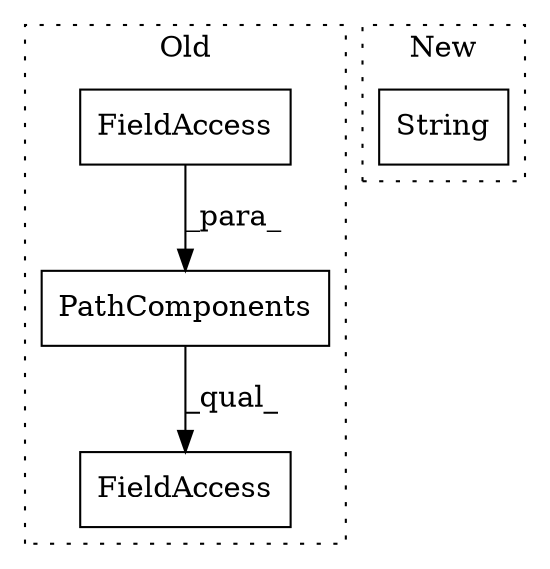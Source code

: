 digraph G {
subgraph cluster0 {
1 [label="PathComponents" a="32" s="5656,5687" l="15,1" shape="box"];
3 [label="FieldAccess" a="22" s="5656" l="50" shape="box"];
4 [label="FieldAccess" a="22" s="5671" l="16" shape="box"];
label = "Old";
style="dotted";
}
subgraph cluster1 {
2 [label="String" a="32" s="5438,5471" l="7,1" shape="box"];
label = "New";
style="dotted";
}
1 -> 3 [label="_qual_"];
4 -> 1 [label="_para_"];
}